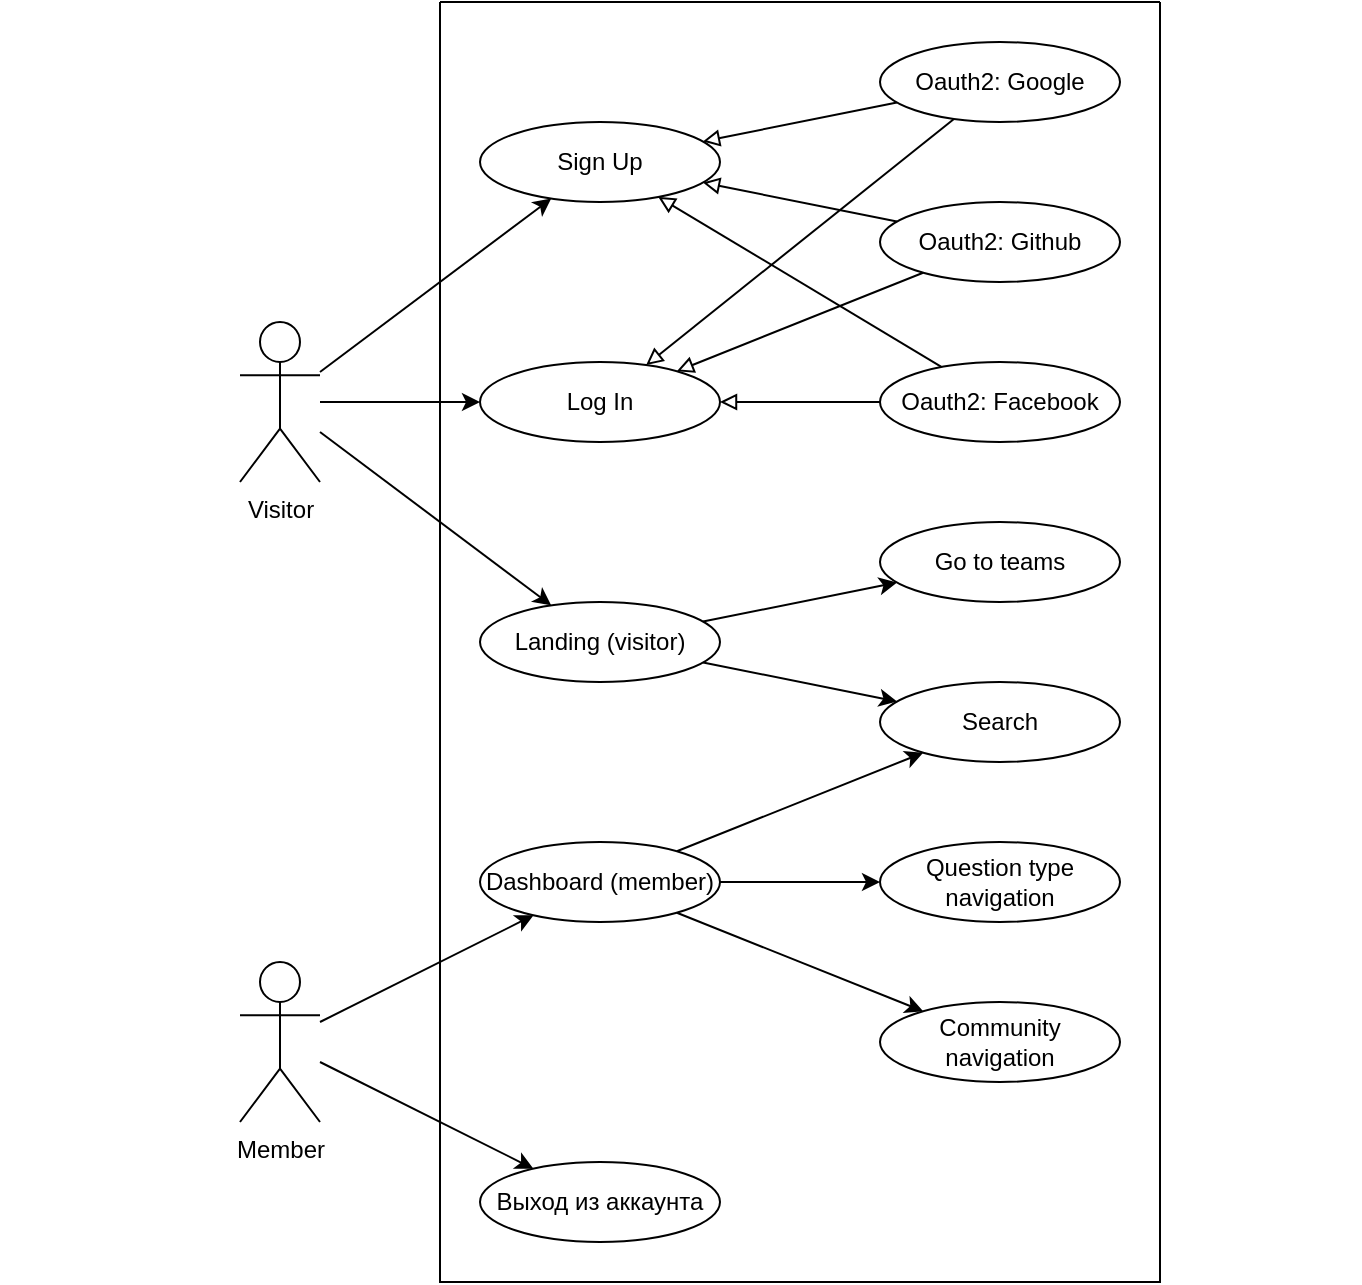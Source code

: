 <mxfile version="18.0.1" type="device"><diagram id="UM5YbtA893NqjUKI9tUO" name="Page-1"><mxGraphModel dx="2249" dy="865" grid="1" gridSize="10" guides="1" tooltips="1" connect="1" arrows="1" fold="1" page="1" pageScale="1" pageWidth="827" pageHeight="1169" math="0" shadow="0"><root><mxCell id="0"/><mxCell id="1" parent="0"/><mxCell id="WBy5xUBoZw1yBmMNU9iC-20" style="edgeStyle=none;rounded=0;orthogonalLoop=1;jettySize=auto;html=1;endArrow=classic;endFill=1;" parent="1" source="WBy5xUBoZw1yBmMNU9iC-1" target="WBy5xUBoZw1yBmMNU9iC-3" edge="1"><mxGeometry relative="1" as="geometry"/></mxCell><mxCell id="WBy5xUBoZw1yBmMNU9iC-21" style="edgeStyle=none;rounded=0;orthogonalLoop=1;jettySize=auto;html=1;endArrow=classic;endFill=1;" parent="1" source="WBy5xUBoZw1yBmMNU9iC-1" target="WBy5xUBoZw1yBmMNU9iC-4" edge="1"><mxGeometry relative="1" as="geometry"/></mxCell><mxCell id="WBy5xUBoZw1yBmMNU9iC-22" style="edgeStyle=none;rounded=0;orthogonalLoop=1;jettySize=auto;html=1;endArrow=classic;endFill=1;" parent="1" source="WBy5xUBoZw1yBmMNU9iC-1" target="WBy5xUBoZw1yBmMNU9iC-5" edge="1"><mxGeometry relative="1" as="geometry"/></mxCell><mxCell id="WBy5xUBoZw1yBmMNU9iC-1" value="Visitor" style="shape=umlActor;verticalLabelPosition=bottom;verticalAlign=top;html=1;outlineConnect=0;" parent="1" vertex="1"><mxGeometry x="40" y="180" width="40" height="80" as="geometry"/></mxCell><mxCell id="WBy5xUBoZw1yBmMNU9iC-27" style="edgeStyle=none;rounded=0;orthogonalLoop=1;jettySize=auto;html=1;endArrow=classic;endFill=1;" parent="1" source="WBy5xUBoZw1yBmMNU9iC-2" target="WBy5xUBoZw1yBmMNU9iC-23" edge="1"><mxGeometry relative="1" as="geometry"/></mxCell><mxCell id="WBy5xUBoZw1yBmMNU9iC-42" style="edgeStyle=none;rounded=0;orthogonalLoop=1;jettySize=auto;html=1;endArrow=classic;endFill=1;" parent="1" source="WBy5xUBoZw1yBmMNU9iC-2" target="WBy5xUBoZw1yBmMNU9iC-41" edge="1"><mxGeometry relative="1" as="geometry"/></mxCell><mxCell id="WBy5xUBoZw1yBmMNU9iC-2" value="Member" style="shape=umlActor;verticalLabelPosition=bottom;verticalAlign=top;html=1;outlineConnect=0;" parent="1" vertex="1"><mxGeometry x="40" y="500" width="40" height="80" as="geometry"/></mxCell><mxCell id="WBy5xUBoZw1yBmMNU9iC-3" value="Sign Up" style="ellipse;whiteSpace=wrap;html=1;" parent="1" vertex="1"><mxGeometry x="160" y="80" width="120" height="40" as="geometry"/></mxCell><mxCell id="WBy5xUBoZw1yBmMNU9iC-4" value="Log In" style="ellipse;whiteSpace=wrap;html=1;" parent="1" vertex="1"><mxGeometry x="160" y="200" width="120" height="40" as="geometry"/></mxCell><mxCell id="WBy5xUBoZw1yBmMNU9iC-25" style="edgeStyle=none;rounded=0;orthogonalLoop=1;jettySize=auto;html=1;endArrow=classic;endFill=1;" parent="1" source="WBy5xUBoZw1yBmMNU9iC-5" target="WBy5xUBoZw1yBmMNU9iC-7" edge="1"><mxGeometry relative="1" as="geometry"><mxPoint x="368.55" y="289.71" as="targetPoint"/></mxGeometry></mxCell><mxCell id="WBy5xUBoZw1yBmMNU9iC-33" style="edgeStyle=none;rounded=0;orthogonalLoop=1;jettySize=auto;html=1;endArrow=classic;endFill=1;" parent="1" source="WBy5xUBoZw1yBmMNU9iC-5" target="WBy5xUBoZw1yBmMNU9iC-31" edge="1"><mxGeometry relative="1" as="geometry"/></mxCell><mxCell id="WBy5xUBoZw1yBmMNU9iC-5" value="Landing (visitor)" style="ellipse;whiteSpace=wrap;html=1;" parent="1" vertex="1"><mxGeometry x="160" y="320" width="120" height="40" as="geometry"/></mxCell><mxCell id="WBy5xUBoZw1yBmMNU9iC-15" style="edgeStyle=none;rounded=0;orthogonalLoop=1;jettySize=auto;html=1;endArrow=block;endFill=0;" parent="1" source="WBy5xUBoZw1yBmMNU9iC-6" target="WBy5xUBoZw1yBmMNU9iC-3" edge="1"><mxGeometry relative="1" as="geometry"/></mxCell><mxCell id="WBy5xUBoZw1yBmMNU9iC-19" style="edgeStyle=none;rounded=0;orthogonalLoop=1;jettySize=auto;html=1;endArrow=block;endFill=0;" parent="1" source="WBy5xUBoZw1yBmMNU9iC-6" target="WBy5xUBoZw1yBmMNU9iC-4" edge="1"><mxGeometry relative="1" as="geometry"/></mxCell><mxCell id="WBy5xUBoZw1yBmMNU9iC-6" value="Oauth2: Google" style="ellipse;whiteSpace=wrap;html=1;" parent="1" vertex="1"><mxGeometry x="360" y="40" width="120" height="40" as="geometry"/></mxCell><mxCell id="WBy5xUBoZw1yBmMNU9iC-7" value="Go to teams" style="ellipse;whiteSpace=wrap;html=1;" parent="1" vertex="1"><mxGeometry x="360" y="280" width="120" height="40" as="geometry"/></mxCell><mxCell id="WBy5xUBoZw1yBmMNU9iC-14" style="edgeStyle=none;rounded=0;orthogonalLoop=1;jettySize=auto;html=1;endArrow=block;endFill=0;" parent="1" source="WBy5xUBoZw1yBmMNU9iC-11" target="WBy5xUBoZw1yBmMNU9iC-4" edge="1"><mxGeometry relative="1" as="geometry"/></mxCell><mxCell id="WBy5xUBoZw1yBmMNU9iC-16" style="edgeStyle=none;rounded=0;orthogonalLoop=1;jettySize=auto;html=1;endArrow=block;endFill=0;" parent="1" source="WBy5xUBoZw1yBmMNU9iC-11" target="WBy5xUBoZw1yBmMNU9iC-3" edge="1"><mxGeometry relative="1" as="geometry"/></mxCell><mxCell id="WBy5xUBoZw1yBmMNU9iC-11" value="Oauth2: Github" style="ellipse;whiteSpace=wrap;html=1;" parent="1" vertex="1"><mxGeometry x="360" y="120" width="120" height="40" as="geometry"/></mxCell><mxCell id="WBy5xUBoZw1yBmMNU9iC-13" style="rounded=0;orthogonalLoop=1;jettySize=auto;html=1;endArrow=block;endFill=0;" parent="1" source="WBy5xUBoZw1yBmMNU9iC-12" target="WBy5xUBoZw1yBmMNU9iC-4" edge="1"><mxGeometry relative="1" as="geometry"/></mxCell><mxCell id="WBy5xUBoZw1yBmMNU9iC-18" style="edgeStyle=none;rounded=0;orthogonalLoop=1;jettySize=auto;html=1;endArrow=block;endFill=0;" parent="1" source="WBy5xUBoZw1yBmMNU9iC-12" target="WBy5xUBoZw1yBmMNU9iC-3" edge="1"><mxGeometry relative="1" as="geometry"/></mxCell><mxCell id="WBy5xUBoZw1yBmMNU9iC-12" value="Oauth2: Facebook" style="ellipse;whiteSpace=wrap;html=1;" parent="1" vertex="1"><mxGeometry x="360" y="200" width="120" height="40" as="geometry"/></mxCell><mxCell id="WBy5xUBoZw1yBmMNU9iC-32" value="" style="edgeStyle=none;rounded=0;orthogonalLoop=1;jettySize=auto;html=1;endArrow=classic;endFill=1;" parent="1" source="WBy5xUBoZw1yBmMNU9iC-23" target="WBy5xUBoZw1yBmMNU9iC-31" edge="1"><mxGeometry relative="1" as="geometry"/></mxCell><mxCell id="WBy5xUBoZw1yBmMNU9iC-39" value="" style="edgeStyle=none;rounded=0;orthogonalLoop=1;jettySize=auto;html=1;endArrow=classic;endFill=1;" parent="1" source="WBy5xUBoZw1yBmMNU9iC-23" target="WBy5xUBoZw1yBmMNU9iC-37" edge="1"><mxGeometry relative="1" as="geometry"/></mxCell><mxCell id="WBy5xUBoZw1yBmMNU9iC-40" style="edgeStyle=none;rounded=0;orthogonalLoop=1;jettySize=auto;html=1;endArrow=classic;endFill=1;" parent="1" source="WBy5xUBoZw1yBmMNU9iC-23" target="WBy5xUBoZw1yBmMNU9iC-38" edge="1"><mxGeometry relative="1" as="geometry"/></mxCell><mxCell id="WBy5xUBoZw1yBmMNU9iC-23" value="Dashboard (member)" style="ellipse;whiteSpace=wrap;html=1;" parent="1" vertex="1"><mxGeometry x="160" y="440" width="120" height="40" as="geometry"/></mxCell><mxCell id="WBy5xUBoZw1yBmMNU9iC-31" value="Search" style="ellipse;whiteSpace=wrap;html=1;" parent="1" vertex="1"><mxGeometry x="360" y="360" width="120" height="40" as="geometry"/></mxCell><mxCell id="WBy5xUBoZw1yBmMNU9iC-37" value="Question type navigation" style="ellipse;whiteSpace=wrap;html=1;" parent="1" vertex="1"><mxGeometry x="360" y="440" width="120" height="40" as="geometry"/></mxCell><mxCell id="WBy5xUBoZw1yBmMNU9iC-38" value="Community navigation" style="ellipse;whiteSpace=wrap;html=1;" parent="1" vertex="1"><mxGeometry x="360" y="520" width="120" height="40" as="geometry"/></mxCell><mxCell id="WBy5xUBoZw1yBmMNU9iC-41" value="Выход из аккаунта" style="ellipse;whiteSpace=wrap;html=1;" parent="1" vertex="1"><mxGeometry x="160" y="600" width="120" height="40" as="geometry"/></mxCell><mxCell id="laCD58rAvjwAmfXRZ5y9-2" value="" style="swimlane;startSize=0;fillColor=none;strokeColor=none;" parent="1" vertex="1"><mxGeometry x="-80" y="20" width="680" height="640" as="geometry"/></mxCell><mxCell id="mS9i92Cox3GDlP5cMpiX-2" value="" style="swimlane;startSize=0;" parent="1" vertex="1"><mxGeometry x="140" y="20" width="360" height="640" as="geometry"/></mxCell></root></mxGraphModel></diagram></mxfile>